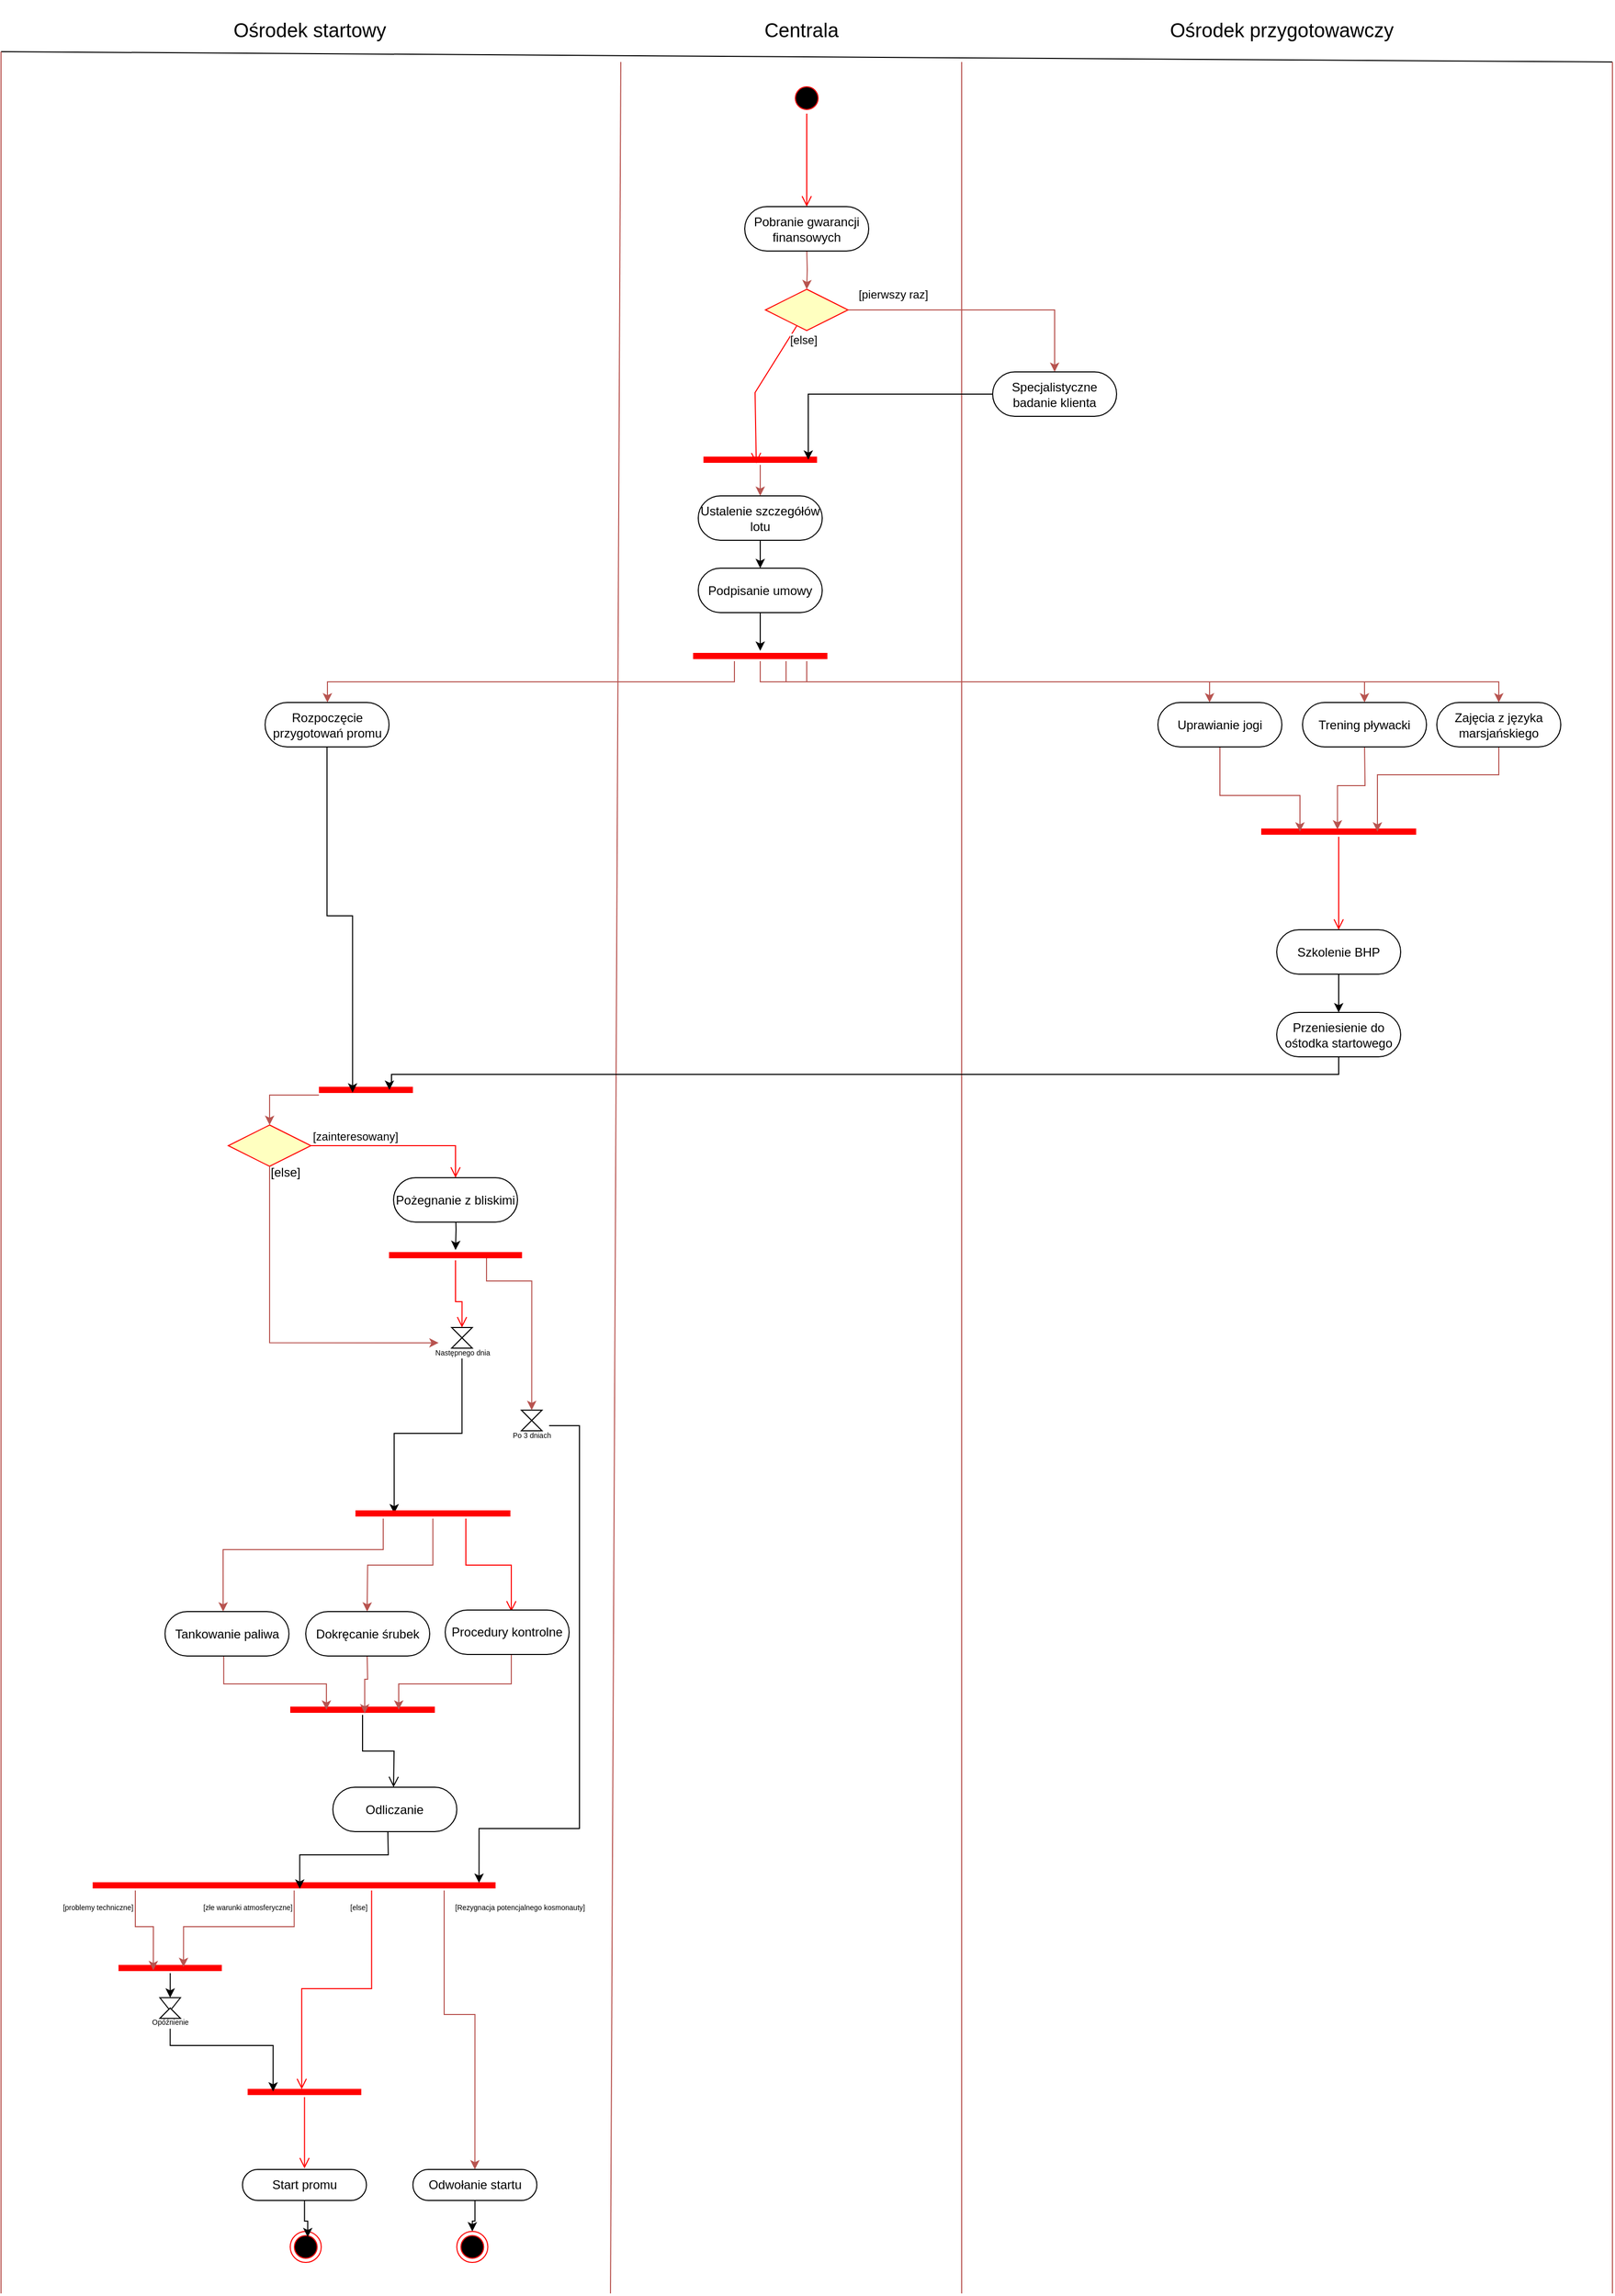 <mxfile version="24.0.7" type="github">
  <diagram name="Strona-1" id="fh5TAvCRtC4qOcJ-2T7q">
    <mxGraphModel dx="2293" dy="1967" grid="1" gridSize="10" guides="1" tooltips="1" connect="1" arrows="1" fold="1" page="1" pageScale="1" pageWidth="827" pageHeight="1169" math="0" shadow="0">
      <root>
        <mxCell id="0" />
        <mxCell id="1" parent="0" />
        <mxCell id="5CeIky1JOv600O0GGPSP-2" value="" style="ellipse;html=1;shape=startState;fillColor=#000000;strokeColor=#ff0000;" parent="1" vertex="1">
          <mxGeometry x="315" y="60" width="30" height="30" as="geometry" />
        </mxCell>
        <mxCell id="5CeIky1JOv600O0GGPSP-3" value="" style="edgeStyle=orthogonalEdgeStyle;html=1;verticalAlign=bottom;endArrow=open;endSize=8;strokeColor=#ff0000;rounded=0;entryX=0.5;entryY=0;entryDx=0;entryDy=0;" parent="1" source="5CeIky1JOv600O0GGPSP-2" edge="1">
          <mxGeometry relative="1" as="geometry">
            <mxPoint x="330" y="180" as="targetPoint" />
            <Array as="points">
              <mxPoint x="330" y="140" />
              <mxPoint x="330" y="140" />
            </Array>
          </mxGeometry>
        </mxCell>
        <mxCell id="5CeIky1JOv600O0GGPSP-4" value="&lt;font style=&quot;font-size: 19px;&quot;&gt;Centrala&lt;/font&gt;" style="text;html=1;align=center;verticalAlign=middle;whiteSpace=wrap;rounded=0;" parent="1" vertex="1">
          <mxGeometry x="260" y="-20" width="130" height="60" as="geometry" />
        </mxCell>
        <mxCell id="5CeIky1JOv600O0GGPSP-5" value="" style="endArrow=none;html=1;rounded=0;" parent="1" edge="1">
          <mxGeometry width="50" height="50" relative="1" as="geometry">
            <mxPoint x="-450" y="30" as="sourcePoint" />
            <mxPoint x="1110" y="40" as="targetPoint" />
          </mxGeometry>
        </mxCell>
        <mxCell id="5CeIky1JOv600O0GGPSP-6" value="" style="endArrow=none;html=1;rounded=0;fillColor=#f8cecc;strokeColor=#b85450;" parent="1" edge="1">
          <mxGeometry width="50" height="50" relative="1" as="geometry">
            <mxPoint x="140" y="2200" as="sourcePoint" />
            <mxPoint x="150" y="40" as="targetPoint" />
          </mxGeometry>
        </mxCell>
        <mxCell id="5CeIky1JOv600O0GGPSP-7" value="" style="endArrow=none;html=1;rounded=0;fillColor=#f8cecc;strokeColor=#b85450;" parent="1" edge="1">
          <mxGeometry width="50" height="50" relative="1" as="geometry">
            <mxPoint x="480" y="2200" as="sourcePoint" />
            <mxPoint x="480" y="40" as="targetPoint" />
          </mxGeometry>
        </mxCell>
        <mxCell id="5CeIky1JOv600O0GGPSP-8" value="&lt;font style=&quot;font-size: 19px;&quot;&gt;Ośrodek przygotowawczy&lt;/font&gt;" style="text;html=1;align=center;verticalAlign=middle;whiteSpace=wrap;rounded=0;" parent="1" vertex="1">
          <mxGeometry x="675" y="-20" width="230" height="60" as="geometry" />
        </mxCell>
        <mxCell id="5CeIky1JOv600O0GGPSP-9" value="&lt;font style=&quot;font-size: 19px;&quot;&gt;Ośrodek startowy&lt;/font&gt;" style="text;html=1;align=center;verticalAlign=middle;whiteSpace=wrap;rounded=0;" parent="1" vertex="1">
          <mxGeometry x="-275.62" y="-20" width="250" height="60" as="geometry" />
        </mxCell>
        <mxCell id="HoDOH48BJP-W4IzTHwKc-85" style="edgeStyle=orthogonalEdgeStyle;rounded=0;orthogonalLoop=1;jettySize=auto;html=1;entryX=0.5;entryY=0;entryDx=0;entryDy=0;fillColor=#f8cecc;strokeColor=#b85450;" edge="1" parent="1" source="5CeIky1JOv600O0GGPSP-11" target="HoDOH48BJP-W4IzTHwKc-84">
          <mxGeometry relative="1" as="geometry" />
        </mxCell>
        <mxCell id="5CeIky1JOv600O0GGPSP-11" value="" style="rhombus;whiteSpace=wrap;html=1;fontColor=#000000;fillColor=#ffffc0;strokeColor=#ff0000;" parent="1" vertex="1">
          <mxGeometry x="290" y="260" width="80" height="40" as="geometry" />
        </mxCell>
        <mxCell id="5CeIky1JOv600O0GGPSP-12" value="[else]" style="html=1;align=left;verticalAlign=bottom;endArrow=open;endSize=8;strokeColor=#ff0000;rounded=0;entryX=0.465;entryY=0.852;entryDx=0;entryDy=0;entryPerimeter=0;" parent="1" source="5CeIky1JOv600O0GGPSP-11" target="5CeIky1JOv600O0GGPSP-20" edge="1">
          <mxGeometry x="-0.674" y="5" relative="1" as="geometry">
            <mxPoint x="300" y="370" as="targetPoint" />
            <Array as="points">
              <mxPoint x="280" y="360" />
            </Array>
            <mxPoint as="offset" />
          </mxGeometry>
        </mxCell>
        <mxCell id="5CeIky1JOv600O0GGPSP-16" style="edgeStyle=orthogonalEdgeStyle;rounded=0;orthogonalLoop=1;jettySize=auto;html=1;entryX=0.5;entryY=0;entryDx=0;entryDy=0;fillColor=#f8cecc;strokeColor=#b85450;" parent="1" target="5CeIky1JOv600O0GGPSP-11" edge="1">
          <mxGeometry relative="1" as="geometry">
            <mxPoint x="330" y="220" as="sourcePoint" />
          </mxGeometry>
        </mxCell>
        <mxCell id="5CeIky1JOv600O0GGPSP-21" style="edgeStyle=orthogonalEdgeStyle;rounded=0;orthogonalLoop=1;jettySize=auto;html=1;entryX=0.5;entryY=0;entryDx=0;entryDy=0;fillColor=#f8cecc;strokeColor=#b85450;" parent="1" source="5CeIky1JOv600O0GGPSP-20" target="HoDOH48BJP-W4IzTHwKc-83" edge="1">
          <mxGeometry relative="1" as="geometry">
            <mxPoint x="285" y="490" as="targetPoint" />
          </mxGeometry>
        </mxCell>
        <mxCell id="5CeIky1JOv600O0GGPSP-20" value="" style="shape=line;html=1;strokeWidth=6;strokeColor=#ff0000;" parent="1" vertex="1">
          <mxGeometry x="230" y="420" width="110" height="10" as="geometry" />
        </mxCell>
        <mxCell id="5CeIky1JOv600O0GGPSP-48" style="edgeStyle=orthogonalEdgeStyle;rounded=0;orthogonalLoop=1;jettySize=auto;html=1;entryX=0.5;entryY=0;entryDx=0;entryDy=0;fillColor=#f8cecc;strokeColor=#b85450;" parent="1" source="5CeIky1JOv600O0GGPSP-26" edge="1">
          <mxGeometry relative="1" as="geometry">
            <Array as="points">
              <mxPoint x="285" y="640" />
              <mxPoint x="720" y="640" />
            </Array>
            <mxPoint x="720" y="660" as="targetPoint" />
          </mxGeometry>
        </mxCell>
        <mxCell id="5CeIky1JOv600O0GGPSP-49" style="edgeStyle=orthogonalEdgeStyle;rounded=0;orthogonalLoop=1;jettySize=auto;html=1;entryX=0.5;entryY=0;entryDx=0;entryDy=0;fillColor=#f8cecc;strokeColor=#b85450;" parent="1" source="5CeIky1JOv600O0GGPSP-26" edge="1">
          <mxGeometry relative="1" as="geometry">
            <Array as="points">
              <mxPoint x="330" y="640" />
              <mxPoint x="870" y="640" />
            </Array>
            <mxPoint x="870" y="660" as="targetPoint" />
          </mxGeometry>
        </mxCell>
        <mxCell id="5CeIky1JOv600O0GGPSP-50" style="edgeStyle=orthogonalEdgeStyle;rounded=0;orthogonalLoop=1;jettySize=auto;html=1;entryX=0.5;entryY=0;entryDx=0;entryDy=0;fillColor=#f8cecc;strokeColor=#b85450;" parent="1" source="5CeIky1JOv600O0GGPSP-26" edge="1">
          <mxGeometry relative="1" as="geometry">
            <Array as="points">
              <mxPoint x="310" y="640" />
              <mxPoint x="1000" y="640" />
            </Array>
            <mxPoint x="1000" y="660" as="targetPoint" />
          </mxGeometry>
        </mxCell>
        <mxCell id="HoDOH48BJP-W4IzTHwKc-93" style="edgeStyle=orthogonalEdgeStyle;rounded=0;orthogonalLoop=1;jettySize=auto;html=1;fillColor=#f8cecc;strokeColor=#b85450;" edge="1" parent="1" source="5CeIky1JOv600O0GGPSP-26">
          <mxGeometry relative="1" as="geometry">
            <mxPoint x="-134" y="660" as="targetPoint" />
            <Array as="points">
              <mxPoint x="260" y="640" />
              <mxPoint x="-134" y="640" />
            </Array>
          </mxGeometry>
        </mxCell>
        <mxCell id="5CeIky1JOv600O0GGPSP-26" value="" style="shape=line;html=1;strokeWidth=6;strokeColor=#ff0000;" parent="1" vertex="1">
          <mxGeometry x="220" y="610" width="130" height="10" as="geometry" />
        </mxCell>
        <mxCell id="5CeIky1JOv600O0GGPSP-41" value="" style="shape=line;html=1;strokeWidth=6;strokeColor=#ff0000;" parent="1" vertex="1">
          <mxGeometry x="770" y="780" width="150" height="10" as="geometry" />
        </mxCell>
        <mxCell id="5CeIky1JOv600O0GGPSP-42" value="" style="edgeStyle=orthogonalEdgeStyle;html=1;verticalAlign=bottom;endArrow=open;endSize=8;strokeColor=#ff0000;rounded=0;entryX=0.5;entryY=0;entryDx=0;entryDy=0;" parent="1" source="5CeIky1JOv600O0GGPSP-41" edge="1">
          <mxGeometry relative="1" as="geometry">
            <mxPoint x="845" y="880" as="targetPoint" />
          </mxGeometry>
        </mxCell>
        <mxCell id="5CeIky1JOv600O0GGPSP-43" style="edgeStyle=orthogonalEdgeStyle;rounded=0;orthogonalLoop=1;jettySize=auto;html=1;entryX=0.25;entryY=0.5;entryDx=0;entryDy=0;entryPerimeter=0;fillColor=#f8cecc;strokeColor=#b85450;" parent="1" target="5CeIky1JOv600O0GGPSP-41" edge="1">
          <mxGeometry relative="1" as="geometry">
            <mxPoint x="720" y="700" as="sourcePoint" />
            <Array as="points">
              <mxPoint x="730" y="700" />
              <mxPoint x="730" y="750" />
              <mxPoint x="808" y="750" />
            </Array>
          </mxGeometry>
        </mxCell>
        <mxCell id="5CeIky1JOv600O0GGPSP-44" style="edgeStyle=orthogonalEdgeStyle;rounded=0;orthogonalLoop=1;jettySize=auto;html=1;entryX=0.492;entryY=0.3;entryDx=0;entryDy=0;entryPerimeter=0;fillColor=#f8cecc;strokeColor=#b85450;" parent="1" target="5CeIky1JOv600O0GGPSP-41" edge="1">
          <mxGeometry relative="1" as="geometry">
            <mxPoint x="870" y="700" as="sourcePoint" />
          </mxGeometry>
        </mxCell>
        <mxCell id="5CeIky1JOv600O0GGPSP-45" style="edgeStyle=orthogonalEdgeStyle;rounded=0;orthogonalLoop=1;jettySize=auto;html=1;entryX=0.75;entryY=0.5;entryDx=0;entryDy=0;entryPerimeter=0;fillColor=#f8cecc;strokeColor=#b85450;" parent="1" target="5CeIky1JOv600O0GGPSP-41" edge="1">
          <mxGeometry relative="1" as="geometry">
            <Array as="points">
              <mxPoint x="1000" y="730" />
              <mxPoint x="882" y="730" />
            </Array>
            <mxPoint x="1000" y="700" as="sourcePoint" />
          </mxGeometry>
        </mxCell>
        <mxCell id="5CeIky1JOv600O0GGPSP-51" value="" style="rhombus;whiteSpace=wrap;html=1;fontColor=#000000;fillColor=#ffffc0;strokeColor=#ff0000;" parent="1" vertex="1">
          <mxGeometry x="-230" y="1069" width="80" height="40" as="geometry" />
        </mxCell>
        <mxCell id="5CeIky1JOv600O0GGPSP-52" value="[zainteresowany]" style="edgeStyle=orthogonalEdgeStyle;html=1;align=left;verticalAlign=bottom;endArrow=open;endSize=8;strokeColor=#ff0000;rounded=0;entryX=0.5;entryY=0;entryDx=0;entryDy=0;" parent="1" source="5CeIky1JOv600O0GGPSP-51" target="HoDOH48BJP-W4IzTHwKc-76" edge="1">
          <mxGeometry x="-1" relative="1" as="geometry">
            <mxPoint x="-10" y="1109" as="targetPoint" />
            <mxPoint as="offset" />
          </mxGeometry>
        </mxCell>
        <mxCell id="HoDOH48BJP-W4IzTHwKc-18" style="edgeStyle=orthogonalEdgeStyle;rounded=0;orthogonalLoop=1;jettySize=auto;html=1;" edge="1" parent="1" target="HoDOH48BJP-W4IzTHwKc-16">
          <mxGeometry relative="1" as="geometry">
            <mxPoint x="-10" y="1149" as="sourcePoint" />
          </mxGeometry>
        </mxCell>
        <mxCell id="HoDOH48BJP-W4IzTHwKc-4" value="" style="triangle;whiteSpace=wrap;html=1;rotation=90;" vertex="1" parent="1">
          <mxGeometry x="58.75" y="1340" width="10" height="20" as="geometry" />
        </mxCell>
        <mxCell id="HoDOH48BJP-W4IzTHwKc-5" value="" style="triangle;whiteSpace=wrap;html=1;rotation=-90;" vertex="1" parent="1">
          <mxGeometry x="58.75" y="1350" width="10" height="20" as="geometry" />
        </mxCell>
        <mxCell id="HoDOH48BJP-W4IzTHwKc-6" value="&lt;font style=&quot;font-size: 7px;&quot;&gt;Po 3 dniach&lt;/font&gt;" style="text;html=1;align=center;verticalAlign=middle;whiteSpace=wrap;rounded=0;" vertex="1" parent="1">
          <mxGeometry x="30" y="1360" width="67.5" height="15" as="geometry" />
        </mxCell>
        <mxCell id="HoDOH48BJP-W4IzTHwKc-38" style="edgeStyle=orthogonalEdgeStyle;rounded=0;orthogonalLoop=1;jettySize=auto;html=1;entryX=0;entryY=0.5;entryDx=0;entryDy=0;exitX=0.75;exitY=0.5;exitDx=0;exitDy=0;exitPerimeter=0;fillColor=#f8cecc;strokeColor=#b85450;" edge="1" parent="1" source="HoDOH48BJP-W4IzTHwKc-16" target="HoDOH48BJP-W4IzTHwKc-4">
          <mxGeometry relative="1" as="geometry">
            <Array as="points">
              <mxPoint x="20" y="1195" />
              <mxPoint x="20" y="1220" />
              <mxPoint x="64" y="1220" />
            </Array>
          </mxGeometry>
        </mxCell>
        <mxCell id="HoDOH48BJP-W4IzTHwKc-16" value="" style="shape=line;html=1;strokeWidth=6;strokeColor=#ff0000;" vertex="1" parent="1">
          <mxGeometry x="-74.37" y="1190" width="128.75" height="10" as="geometry" />
        </mxCell>
        <mxCell id="HoDOH48BJP-W4IzTHwKc-17" value="" style="edgeStyle=orthogonalEdgeStyle;html=1;verticalAlign=bottom;endArrow=open;endSize=8;strokeColor=#ff0000;rounded=0;entryX=0;entryY=0.5;entryDx=0;entryDy=0;" edge="1" source="HoDOH48BJP-W4IzTHwKc-16" parent="1" target="HoDOH48BJP-W4IzTHwKc-22">
          <mxGeometry relative="1" as="geometry">
            <mxPoint y="1240" as="targetPoint" />
            <Array as="points">
              <mxPoint x="-10" y="1240" />
              <mxPoint x="-4" y="1240" />
            </Array>
          </mxGeometry>
        </mxCell>
        <mxCell id="HoDOH48BJP-W4IzTHwKc-19" style="edgeStyle=orthogonalEdgeStyle;rounded=0;orthogonalLoop=1;jettySize=auto;html=1;entryX=0.165;entryY=-0.011;entryDx=0;entryDy=0;entryPerimeter=0;fillColor=#f8cecc;strokeColor=#b85450;" edge="1" parent="1" source="5CeIky1JOv600O0GGPSP-51" target="HoDOH48BJP-W4IzTHwKc-24">
          <mxGeometry relative="1" as="geometry">
            <mxPoint x="-189.64" y="1195.67" as="targetPoint" />
            <Array as="points">
              <mxPoint x="-190" y="1280" />
            </Array>
          </mxGeometry>
        </mxCell>
        <mxCell id="HoDOH48BJP-W4IzTHwKc-20" value="[else]" style="text;html=1;align=center;verticalAlign=middle;resizable=0;points=[];autosize=1;strokeColor=none;fillColor=none;" vertex="1" parent="1">
          <mxGeometry x="-200" y="1100" width="50" height="30" as="geometry" />
        </mxCell>
        <mxCell id="HoDOH48BJP-W4IzTHwKc-22" value="" style="triangle;whiteSpace=wrap;html=1;rotation=90;" vertex="1" parent="1">
          <mxGeometry x="-8.75" y="1260" width="10" height="20" as="geometry" />
        </mxCell>
        <mxCell id="HoDOH48BJP-W4IzTHwKc-23" value="" style="triangle;whiteSpace=wrap;html=1;rotation=-90;" vertex="1" parent="1">
          <mxGeometry x="-8.75" y="1270" width="10" height="20" as="geometry" />
        </mxCell>
        <mxCell id="HoDOH48BJP-W4IzTHwKc-32" style="edgeStyle=orthogonalEdgeStyle;rounded=0;orthogonalLoop=1;jettySize=auto;html=1;entryX=0.25;entryY=0.5;entryDx=0;entryDy=0;entryPerimeter=0;" edge="1" parent="1" source="HoDOH48BJP-W4IzTHwKc-24" target="HoDOH48BJP-W4IzTHwKc-33">
          <mxGeometry relative="1" as="geometry">
            <mxPoint x="50" y="1470" as="targetPoint" />
          </mxGeometry>
        </mxCell>
        <mxCell id="HoDOH48BJP-W4IzTHwKc-24" value="&lt;font style=&quot;font-size: 7px;&quot;&gt;Następnego dnia&lt;/font&gt;" style="text;html=1;align=center;verticalAlign=middle;whiteSpace=wrap;rounded=0;" vertex="1" parent="1">
          <mxGeometry x="-37.5" y="1280" width="67.5" height="15" as="geometry" />
        </mxCell>
        <mxCell id="HoDOH48BJP-W4IzTHwKc-35" style="edgeStyle=orthogonalEdgeStyle;rounded=0;orthogonalLoop=1;jettySize=auto;html=1;fillColor=#f8cecc;strokeColor=#b85450;" edge="1" parent="1" source="HoDOH48BJP-W4IzTHwKc-33">
          <mxGeometry relative="1" as="geometry">
            <mxPoint x="-95.586" y="1540" as="targetPoint" />
          </mxGeometry>
        </mxCell>
        <mxCell id="HoDOH48BJP-W4IzTHwKc-36" style="edgeStyle=orthogonalEdgeStyle;rounded=0;orthogonalLoop=1;jettySize=auto;html=1;fillColor=#f8cecc;strokeColor=#b85450;" edge="1" parent="1" source="HoDOH48BJP-W4IzTHwKc-33">
          <mxGeometry relative="1" as="geometry">
            <mxPoint x="-234.966" y="1540" as="targetPoint" />
            <Array as="points">
              <mxPoint x="-80" y="1480" />
              <mxPoint x="-235" y="1480" />
            </Array>
          </mxGeometry>
        </mxCell>
        <mxCell id="HoDOH48BJP-W4IzTHwKc-33" value="" style="shape=line;html=1;strokeWidth=6;strokeColor=#ff0000;" vertex="1" parent="1">
          <mxGeometry x="-106.87" y="1440" width="150" height="10" as="geometry" />
        </mxCell>
        <mxCell id="HoDOH48BJP-W4IzTHwKc-34" value="" style="edgeStyle=orthogonalEdgeStyle;html=1;verticalAlign=bottom;endArrow=open;endSize=8;strokeColor=#ff0000;rounded=0;" edge="1" source="HoDOH48BJP-W4IzTHwKc-33" parent="1">
          <mxGeometry relative="1" as="geometry">
            <mxPoint x="44.0" y="1540" as="targetPoint" />
            <Array as="points">
              <mxPoint y="1495" />
              <mxPoint x="44" y="1495" />
            </Array>
          </mxGeometry>
        </mxCell>
        <mxCell id="HoDOH48BJP-W4IzTHwKc-40" value="" style="shape=line;html=1;strokeWidth=6;strokeColor=#ff0000;" vertex="1" parent="1">
          <mxGeometry x="-170" y="1630" width="140" height="10" as="geometry" />
        </mxCell>
        <mxCell id="HoDOH48BJP-W4IzTHwKc-41" value="" style="edgeStyle=orthogonalEdgeStyle;html=1;verticalAlign=bottom;endArrow=open;endSize=8;strokeColor=#000000;rounded=0;" edge="1" source="HoDOH48BJP-W4IzTHwKc-40" parent="1">
          <mxGeometry relative="1" as="geometry">
            <mxPoint x="-70" y="1710" as="targetPoint" />
          </mxGeometry>
        </mxCell>
        <mxCell id="HoDOH48BJP-W4IzTHwKc-42" style="edgeStyle=orthogonalEdgeStyle;rounded=0;orthogonalLoop=1;jettySize=auto;html=1;entryX=0.515;entryY=0.857;entryDx=0;entryDy=0;entryPerimeter=0;fillColor=#f8cecc;strokeColor=#b85450;" edge="1" parent="1" target="HoDOH48BJP-W4IzTHwKc-40">
          <mxGeometry relative="1" as="geometry">
            <mxPoint x="-95.586" y="1580" as="sourcePoint" />
          </mxGeometry>
        </mxCell>
        <mxCell id="HoDOH48BJP-W4IzTHwKc-43" style="edgeStyle=orthogonalEdgeStyle;rounded=0;orthogonalLoop=1;jettySize=auto;html=1;entryX=0.75;entryY=0.5;entryDx=0;entryDy=0;entryPerimeter=0;fillColor=#f8cecc;strokeColor=#b85450;" edge="1" parent="1" source="HoDOH48BJP-W4IzTHwKc-72" target="HoDOH48BJP-W4IzTHwKc-40">
          <mxGeometry relative="1" as="geometry">
            <mxPoint x="44.414" y="1580" as="sourcePoint" />
            <Array as="points">
              <mxPoint x="44" y="1610" />
              <mxPoint x="-65" y="1610" />
            </Array>
          </mxGeometry>
        </mxCell>
        <mxCell id="HoDOH48BJP-W4IzTHwKc-44" style="edgeStyle=orthogonalEdgeStyle;rounded=0;orthogonalLoop=1;jettySize=auto;html=1;entryX=0.25;entryY=0.5;entryDx=0;entryDy=0;entryPerimeter=0;fillColor=#f8cecc;strokeColor=#b85450;" edge="1" parent="1" target="HoDOH48BJP-W4IzTHwKc-40">
          <mxGeometry relative="1" as="geometry">
            <mxPoint x="-234.414" y="1580" as="sourcePoint" />
            <Array as="points">
              <mxPoint x="-234" y="1610" />
              <mxPoint x="-135" y="1610" />
            </Array>
          </mxGeometry>
        </mxCell>
        <mxCell id="HoDOH48BJP-W4IzTHwKc-66" style="edgeStyle=orthogonalEdgeStyle;rounded=0;orthogonalLoop=1;jettySize=auto;html=1;entryX=0.5;entryY=0;entryDx=0;entryDy=0;fillColor=#f8cecc;strokeColor=#b85450;" edge="1" parent="1" source="HoDOH48BJP-W4IzTHwKc-45" target="HoDOH48BJP-W4IzTHwKc-69">
          <mxGeometry relative="1" as="geometry">
            <mxPoint x="8.75" y="2050" as="targetPoint" />
            <Array as="points">
              <mxPoint x="-21" y="1930" />
              <mxPoint x="9" y="1930" />
            </Array>
          </mxGeometry>
        </mxCell>
        <mxCell id="HoDOH48BJP-W4IzTHwKc-45" value="" style="shape=line;html=1;strokeWidth=6;strokeColor=#ff0000;" vertex="1" parent="1">
          <mxGeometry x="-361.25" y="1800" width="390" height="10" as="geometry" />
        </mxCell>
        <mxCell id="HoDOH48BJP-W4IzTHwKc-46" value="" style="edgeStyle=orthogonalEdgeStyle;html=1;verticalAlign=bottom;endArrow=open;endSize=8;strokeColor=#ff0000;rounded=0;entryX=0.476;entryY=0.238;entryDx=0;entryDy=0;entryPerimeter=0;" edge="1" source="HoDOH48BJP-W4IzTHwKc-45" parent="1" target="HoDOH48BJP-W4IzTHwKc-59">
          <mxGeometry relative="1" as="geometry">
            <mxPoint x="-151.25" y="1980" as="targetPoint" />
            <Array as="points">
              <mxPoint x="-91.25" y="1905" />
              <mxPoint x="-159.25" y="1905" />
            </Array>
          </mxGeometry>
        </mxCell>
        <mxCell id="HoDOH48BJP-W4IzTHwKc-47" style="edgeStyle=orthogonalEdgeStyle;rounded=0;orthogonalLoop=1;jettySize=auto;html=1;entryX=0.514;entryY=0.829;entryDx=0;entryDy=0;entryPerimeter=0;" edge="1" parent="1" target="HoDOH48BJP-W4IzTHwKc-45">
          <mxGeometry relative="1" as="geometry">
            <mxPoint x="-75.586" y="1750" as="sourcePoint" />
          </mxGeometry>
        </mxCell>
        <mxCell id="HoDOH48BJP-W4IzTHwKc-54" value="" style="triangle;whiteSpace=wrap;html=1;rotation=90;" vertex="1" parent="1">
          <mxGeometry x="-292.5" y="1910" width="12.5" height="20" as="geometry" />
        </mxCell>
        <mxCell id="HoDOH48BJP-W4IzTHwKc-55" value="" style="triangle;whiteSpace=wrap;html=1;rotation=-90;" vertex="1" parent="1">
          <mxGeometry x="-291.25" y="1918.75" width="10" height="20" as="geometry" />
        </mxCell>
        <mxCell id="HoDOH48BJP-W4IzTHwKc-56" value="&lt;font style=&quot;font-size: 7px;&quot;&gt;Opóźnienie&lt;/font&gt;" style="text;html=1;align=center;verticalAlign=middle;whiteSpace=wrap;rounded=0;" vertex="1" parent="1">
          <mxGeometry x="-320" y="1928.75" width="67.5" height="15" as="geometry" />
        </mxCell>
        <mxCell id="HoDOH48BJP-W4IzTHwKc-59" value="" style="shape=line;html=1;strokeWidth=6;strokeColor=#ff0000;" vertex="1" parent="1">
          <mxGeometry x="-211.25" y="2000" width="110" height="10" as="geometry" />
        </mxCell>
        <mxCell id="HoDOH48BJP-W4IzTHwKc-60" value="" style="edgeStyle=orthogonalEdgeStyle;html=1;verticalAlign=bottom;endArrow=open;endSize=8;strokeColor=#ff0000;rounded=0;" edge="1" source="HoDOH48BJP-W4IzTHwKc-59" parent="1">
          <mxGeometry relative="1" as="geometry">
            <mxPoint x="-156.19" y="2079.0" as="targetPoint" />
            <Array as="points">
              <mxPoint x="-156.25" y="2060" />
              <mxPoint x="-156.25" y="2060" />
            </Array>
          </mxGeometry>
        </mxCell>
        <mxCell id="HoDOH48BJP-W4IzTHwKc-61" value="&lt;font style=&quot;font-size: 7px;&quot;&gt;[złe warunki atmosferyczne]&lt;/font&gt;" style="text;html=1;align=center;verticalAlign=middle;whiteSpace=wrap;rounded=0;" vertex="1" parent="1">
          <mxGeometry x="-275.62" y="1810" width="130" height="30" as="geometry" />
        </mxCell>
        <mxCell id="HoDOH48BJP-W4IzTHwKc-63" value="&lt;font style=&quot;font-size: 7px;&quot;&gt;[problemy techniczne]&lt;/font&gt;" style="text;html=1;align=center;verticalAlign=middle;whiteSpace=wrap;rounded=0;" vertex="1" parent="1">
          <mxGeometry x="-421.25" y="1810" width="130" height="30" as="geometry" />
        </mxCell>
        <mxCell id="HoDOH48BJP-W4IzTHwKc-64" value="&lt;font style=&quot;font-size: 7px;&quot;&gt;[else]&lt;/font&gt;" style="text;html=1;align=center;verticalAlign=middle;whiteSpace=wrap;rounded=0;" vertex="1" parent="1">
          <mxGeometry x="-121.56" y="1810" width="36.87" height="30" as="geometry" />
        </mxCell>
        <mxCell id="HoDOH48BJP-W4IzTHwKc-67" value="&lt;font style=&quot;font-size: 7px;&quot;&gt;[Rezygnacja potencjalnego kosmonauty]&lt;/font&gt;" style="text;html=1;align=center;verticalAlign=middle;whiteSpace=wrap;rounded=0;" vertex="1" parent="1">
          <mxGeometry x="-20" y="1810" width="144.68" height="30" as="geometry" />
        </mxCell>
        <mxCell id="HoDOH48BJP-W4IzTHwKc-68" value="Start promu" style="rounded=1;whiteSpace=wrap;html=1;arcSize=50;" vertex="1" parent="1">
          <mxGeometry x="-216.25" y="2080" width="120" height="30" as="geometry" />
        </mxCell>
        <mxCell id="HoDOH48BJP-W4IzTHwKc-109" style="edgeStyle=orthogonalEdgeStyle;rounded=0;orthogonalLoop=1;jettySize=auto;html=1;" edge="1" parent="1" source="HoDOH48BJP-W4IzTHwKc-69" target="HoDOH48BJP-W4IzTHwKc-108">
          <mxGeometry relative="1" as="geometry" />
        </mxCell>
        <mxCell id="HoDOH48BJP-W4IzTHwKc-69" value="Odwołanie startu" style="rounded=1;whiteSpace=wrap;html=1;arcSize=50;" vertex="1" parent="1">
          <mxGeometry x="-51.25" y="2080" width="120" height="30" as="geometry" />
        </mxCell>
        <mxCell id="HoDOH48BJP-W4IzTHwKc-70" value="Odliczanie" style="rounded=1;whiteSpace=wrap;html=1;arcSize=50;" vertex="1" parent="1">
          <mxGeometry x="-128.75" y="1710" width="120" height="43" as="geometry" />
        </mxCell>
        <mxCell id="HoDOH48BJP-W4IzTHwKc-73" value="" style="edgeStyle=orthogonalEdgeStyle;rounded=0;orthogonalLoop=1;jettySize=auto;html=1;entryX=0.75;entryY=0.5;entryDx=0;entryDy=0;entryPerimeter=0;" edge="1" parent="1" target="HoDOH48BJP-W4IzTHwKc-72">
          <mxGeometry relative="1" as="geometry">
            <mxPoint x="44.414" y="1580" as="sourcePoint" />
            <mxPoint x="-65" y="1635" as="targetPoint" />
            <Array as="points" />
          </mxGeometry>
        </mxCell>
        <mxCell id="HoDOH48BJP-W4IzTHwKc-72" value="Procedury kontrolne" style="rounded=1;whiteSpace=wrap;html=1;arcSize=50;" vertex="1" parent="1">
          <mxGeometry x="-20" y="1538.5" width="120" height="43" as="geometry" />
        </mxCell>
        <mxCell id="HoDOH48BJP-W4IzTHwKc-74" value="Dokręcanie śrubek" style="rounded=1;whiteSpace=wrap;html=1;arcSize=50;" vertex="1" parent="1">
          <mxGeometry x="-155" y="1540" width="120" height="43" as="geometry" />
        </mxCell>
        <mxCell id="HoDOH48BJP-W4IzTHwKc-75" value="Tankowanie paliwa" style="rounded=1;whiteSpace=wrap;html=1;arcSize=50;" vertex="1" parent="1">
          <mxGeometry x="-291.25" y="1540" width="120" height="43" as="geometry" />
        </mxCell>
        <mxCell id="HoDOH48BJP-W4IzTHwKc-76" value="Pożegnanie z bliskimi" style="rounded=1;whiteSpace=wrap;html=1;arcSize=50;" vertex="1" parent="1">
          <mxGeometry x="-70.0" y="1120" width="120" height="43" as="geometry" />
        </mxCell>
        <mxCell id="HoDOH48BJP-W4IzTHwKc-77" value="Przeniesienie do ośtodka startowego" style="rounded=1;whiteSpace=wrap;html=1;arcSize=50;" vertex="1" parent="1">
          <mxGeometry x="785" y="960" width="120" height="43" as="geometry" />
        </mxCell>
        <mxCell id="HoDOH48BJP-W4IzTHwKc-114" style="edgeStyle=orthogonalEdgeStyle;rounded=0;orthogonalLoop=1;jettySize=auto;html=1;" edge="1" parent="1" source="HoDOH48BJP-W4IzTHwKc-78" target="HoDOH48BJP-W4IzTHwKc-77">
          <mxGeometry relative="1" as="geometry" />
        </mxCell>
        <mxCell id="HoDOH48BJP-W4IzTHwKc-78" value="Szkolenie BHP" style="rounded=1;whiteSpace=wrap;html=1;arcSize=50;" vertex="1" parent="1">
          <mxGeometry x="785" y="880" width="120" height="43" as="geometry" />
        </mxCell>
        <mxCell id="HoDOH48BJP-W4IzTHwKc-79" value="Zajęcia z języka marsjańskiego" style="rounded=1;whiteSpace=wrap;html=1;arcSize=50;" vertex="1" parent="1">
          <mxGeometry x="940" y="660" width="120" height="43" as="geometry" />
        </mxCell>
        <mxCell id="HoDOH48BJP-W4IzTHwKc-81" value="Trening pływacki" style="rounded=1;whiteSpace=wrap;html=1;arcSize=50;" vertex="1" parent="1">
          <mxGeometry x="810" y="660" width="120" height="43" as="geometry" />
        </mxCell>
        <mxCell id="HoDOH48BJP-W4IzTHwKc-82" value="Uprawianie jogi" style="rounded=1;whiteSpace=wrap;html=1;arcSize=50;" vertex="1" parent="1">
          <mxGeometry x="670" y="660" width="120" height="43" as="geometry" />
        </mxCell>
        <mxCell id="HoDOH48BJP-W4IzTHwKc-91" style="edgeStyle=orthogonalEdgeStyle;rounded=0;orthogonalLoop=1;jettySize=auto;html=1;" edge="1" parent="1" source="HoDOH48BJP-W4IzTHwKc-83" target="HoDOH48BJP-W4IzTHwKc-90">
          <mxGeometry relative="1" as="geometry" />
        </mxCell>
        <mxCell id="HoDOH48BJP-W4IzTHwKc-83" value="Ustalenie szczegółów lotu" style="rounded=1;whiteSpace=wrap;html=1;arcSize=50;" vertex="1" parent="1">
          <mxGeometry x="225" y="460" width="120" height="43" as="geometry" />
        </mxCell>
        <mxCell id="HoDOH48BJP-W4IzTHwKc-84" value="Specjalistyczne badanie klienta" style="rounded=1;whiteSpace=wrap;html=1;arcSize=50;" vertex="1" parent="1">
          <mxGeometry x="510" y="340" width="120" height="43" as="geometry" />
        </mxCell>
        <mxCell id="HoDOH48BJP-W4IzTHwKc-86" value="&lt;span style=&quot;font-size: 11px; text-align: left; text-wrap: nowrap; background-color: rgb(255, 255, 255);&quot;&gt;[pierwszy raz]&lt;/span&gt;" style="text;html=1;align=center;verticalAlign=middle;whiteSpace=wrap;rounded=0;" vertex="1" parent="1">
          <mxGeometry x="384" y="250" width="60" height="30" as="geometry" />
        </mxCell>
        <mxCell id="HoDOH48BJP-W4IzTHwKc-87" style="edgeStyle=orthogonalEdgeStyle;rounded=0;orthogonalLoop=1;jettySize=auto;html=1;entryX=0.923;entryY=0.504;entryDx=0;entryDy=0;entryPerimeter=0;" edge="1" parent="1" source="HoDOH48BJP-W4IzTHwKc-84" target="5CeIky1JOv600O0GGPSP-20">
          <mxGeometry relative="1" as="geometry" />
        </mxCell>
        <mxCell id="HoDOH48BJP-W4IzTHwKc-89" value="Pobranie gwarancji finansowych" style="rounded=1;whiteSpace=wrap;html=1;arcSize=50;" vertex="1" parent="1">
          <mxGeometry x="270" y="180" width="120" height="43" as="geometry" />
        </mxCell>
        <mxCell id="HoDOH48BJP-W4IzTHwKc-92" style="edgeStyle=orthogonalEdgeStyle;rounded=0;orthogonalLoop=1;jettySize=auto;html=1;" edge="1" parent="1" source="HoDOH48BJP-W4IzTHwKc-90" target="5CeIky1JOv600O0GGPSP-26">
          <mxGeometry relative="1" as="geometry" />
        </mxCell>
        <mxCell id="HoDOH48BJP-W4IzTHwKc-90" value="Podpisanie umowy" style="rounded=1;whiteSpace=wrap;html=1;arcSize=50;" vertex="1" parent="1">
          <mxGeometry x="225" y="530" width="120" height="43" as="geometry" />
        </mxCell>
        <mxCell id="HoDOH48BJP-W4IzTHwKc-94" value="Rozpoczęcie przygotowań promu" style="rounded=1;whiteSpace=wrap;html=1;arcSize=50;" vertex="1" parent="1">
          <mxGeometry x="-194.37" y="660" width="120" height="43" as="geometry" />
        </mxCell>
        <mxCell id="HoDOH48BJP-W4IzTHwKc-97" style="edgeStyle=orthogonalEdgeStyle;rounded=0;orthogonalLoop=1;jettySize=auto;html=1;entryX=0.5;entryY=0;entryDx=0;entryDy=0;fillColor=#f8cecc;strokeColor=#b85450;" edge="1" parent="1" source="HoDOH48BJP-W4IzTHwKc-95" target="5CeIky1JOv600O0GGPSP-51">
          <mxGeometry relative="1" as="geometry">
            <Array as="points">
              <mxPoint x="-95" y="1040" />
              <mxPoint x="-190" y="1040" />
            </Array>
          </mxGeometry>
        </mxCell>
        <mxCell id="HoDOH48BJP-W4IzTHwKc-95" value="" style="shape=line;html=1;strokeWidth=6;strokeColor=#ff0000;" vertex="1" parent="1">
          <mxGeometry x="-142.25" y="1030" width="91" height="10" as="geometry" />
        </mxCell>
        <mxCell id="HoDOH48BJP-W4IzTHwKc-98" style="edgeStyle=orthogonalEdgeStyle;rounded=0;orthogonalLoop=1;jettySize=auto;html=1;entryX=0.358;entryY=0.765;entryDx=0;entryDy=0;entryPerimeter=0;" edge="1" parent="1" source="HoDOH48BJP-W4IzTHwKc-94" target="HoDOH48BJP-W4IzTHwKc-95">
          <mxGeometry relative="1" as="geometry" />
        </mxCell>
        <mxCell id="HoDOH48BJP-W4IzTHwKc-99" style="edgeStyle=orthogonalEdgeStyle;rounded=0;orthogonalLoop=1;jettySize=auto;html=1;entryX=0.75;entryY=0.5;entryDx=0;entryDy=0;entryPerimeter=0;" edge="1" parent="1" source="HoDOH48BJP-W4IzTHwKc-77" target="HoDOH48BJP-W4IzTHwKc-95">
          <mxGeometry relative="1" as="geometry">
            <Array as="points">
              <mxPoint x="845" y="1020" />
              <mxPoint x="-72" y="1020" />
              <mxPoint x="-72" y="1030" />
              <mxPoint x="-74" y="1030" />
            </Array>
          </mxGeometry>
        </mxCell>
        <mxCell id="HoDOH48BJP-W4IzTHwKc-100" style="edgeStyle=orthogonalEdgeStyle;rounded=0;orthogonalLoop=1;jettySize=auto;html=1;entryX=0.959;entryY=0.259;entryDx=0;entryDy=0;entryPerimeter=0;exitX=0.75;exitY=0;exitDx=0;exitDy=0;" edge="1" parent="1" source="HoDOH48BJP-W4IzTHwKc-6" target="HoDOH48BJP-W4IzTHwKc-45">
          <mxGeometry relative="1" as="geometry">
            <Array as="points">
              <mxPoint x="110" y="1360" />
              <mxPoint x="110" y="1750" />
              <mxPoint x="13" y="1750" />
            </Array>
          </mxGeometry>
        </mxCell>
        <mxCell id="HoDOH48BJP-W4IzTHwKc-103" style="edgeStyle=orthogonalEdgeStyle;rounded=0;orthogonalLoop=1;jettySize=auto;html=1;entryX=0;entryY=0.5;entryDx=0;entryDy=0;" edge="1" parent="1" source="HoDOH48BJP-W4IzTHwKc-101" target="HoDOH48BJP-W4IzTHwKc-54">
          <mxGeometry relative="1" as="geometry" />
        </mxCell>
        <mxCell id="HoDOH48BJP-W4IzTHwKc-101" value="" style="shape=line;html=1;strokeWidth=6;strokeColor=#ff0000;" vertex="1" parent="1">
          <mxGeometry x="-336.25" y="1880" width="100" height="10" as="geometry" />
        </mxCell>
        <mxCell id="HoDOH48BJP-W4IzTHwKc-104" style="edgeStyle=orthogonalEdgeStyle;rounded=0;orthogonalLoop=1;jettySize=auto;html=1;entryX=0.629;entryY=0.405;entryDx=0;entryDy=0;entryPerimeter=0;fillColor=#f8cecc;strokeColor=#b85450;" edge="1" parent="1" source="HoDOH48BJP-W4IzTHwKc-45" target="HoDOH48BJP-W4IzTHwKc-101">
          <mxGeometry relative="1" as="geometry" />
        </mxCell>
        <mxCell id="HoDOH48BJP-W4IzTHwKc-105" style="edgeStyle=orthogonalEdgeStyle;rounded=0;orthogonalLoop=1;jettySize=auto;html=1;entryX=0.337;entryY=0.713;entryDx=0;entryDy=0;entryPerimeter=0;fillColor=#f8cecc;strokeColor=#b85450;" edge="1" parent="1" source="HoDOH48BJP-W4IzTHwKc-45" target="HoDOH48BJP-W4IzTHwKc-101">
          <mxGeometry relative="1" as="geometry">
            <Array as="points">
              <mxPoint x="-320" y="1845" />
              <mxPoint x="-302" y="1845" />
            </Array>
          </mxGeometry>
        </mxCell>
        <mxCell id="HoDOH48BJP-W4IzTHwKc-106" style="edgeStyle=orthogonalEdgeStyle;rounded=0;orthogonalLoop=1;jettySize=auto;html=1;entryX=0.224;entryY=0.456;entryDx=0;entryDy=0;entryPerimeter=0;" edge="1" parent="1" source="HoDOH48BJP-W4IzTHwKc-56" target="HoDOH48BJP-W4IzTHwKc-59">
          <mxGeometry relative="1" as="geometry">
            <Array as="points">
              <mxPoint x="-286" y="1960" />
              <mxPoint x="-187" y="1960" />
            </Array>
          </mxGeometry>
        </mxCell>
        <mxCell id="HoDOH48BJP-W4IzTHwKc-107" value="" style="ellipse;html=1;shape=endState;fillColor=#000000;strokeColor=#ff0000;" vertex="1" parent="1">
          <mxGeometry x="-170" y="2140" width="30" height="30" as="geometry" />
        </mxCell>
        <mxCell id="HoDOH48BJP-W4IzTHwKc-108" value="" style="ellipse;html=1;shape=endState;fillColor=#000000;strokeColor=#ff0000;" vertex="1" parent="1">
          <mxGeometry x="-8.75" y="2140" width="30" height="30" as="geometry" />
        </mxCell>
        <mxCell id="HoDOH48BJP-W4IzTHwKc-110" style="edgeStyle=orthogonalEdgeStyle;rounded=0;orthogonalLoop=1;jettySize=auto;html=1;entryX=0.564;entryY=0.185;entryDx=0;entryDy=0;entryPerimeter=0;" edge="1" parent="1" source="HoDOH48BJP-W4IzTHwKc-68" target="HoDOH48BJP-W4IzTHwKc-107">
          <mxGeometry relative="1" as="geometry" />
        </mxCell>
        <mxCell id="HoDOH48BJP-W4IzTHwKc-112" value="" style="endArrow=none;html=1;rounded=0;fillColor=#f8cecc;strokeColor=#b85450;" edge="1" parent="1">
          <mxGeometry width="50" height="50" relative="1" as="geometry">
            <mxPoint x="1110" y="2200" as="sourcePoint" />
            <mxPoint x="1110" y="40" as="targetPoint" />
          </mxGeometry>
        </mxCell>
        <mxCell id="HoDOH48BJP-W4IzTHwKc-113" value="" style="endArrow=none;html=1;rounded=0;fillColor=#f8cecc;strokeColor=#b85450;" edge="1" parent="1">
          <mxGeometry width="50" height="50" relative="1" as="geometry">
            <mxPoint x="-450" y="2200" as="sourcePoint" />
            <mxPoint x="-450" y="30" as="targetPoint" />
          </mxGeometry>
        </mxCell>
      </root>
    </mxGraphModel>
  </diagram>
</mxfile>
